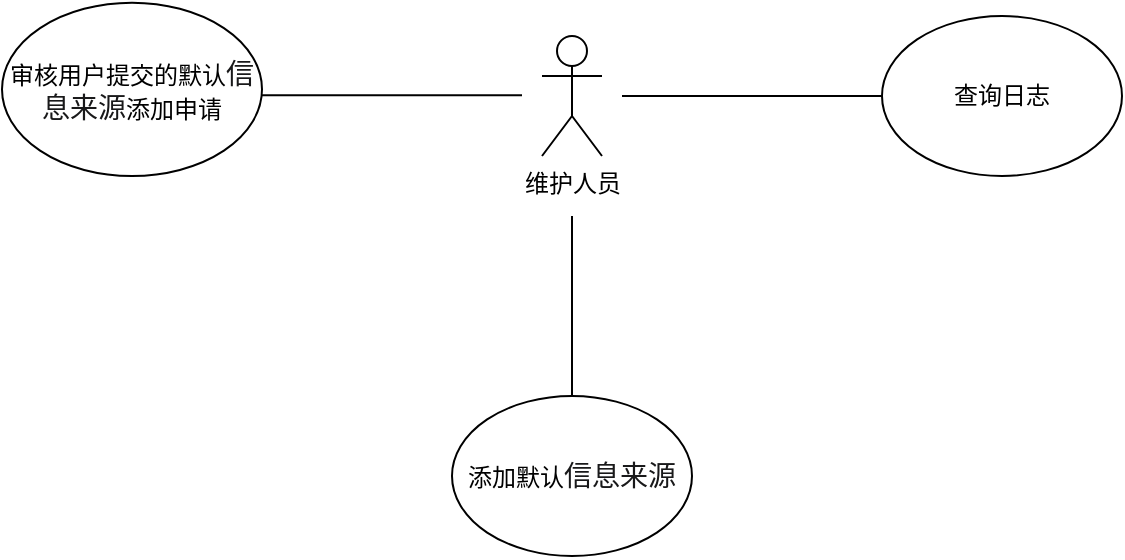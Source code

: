 <mxfile version="26.1.1">
  <diagram name="第 1 页" id="_qG3dIVjds0PGgGjjJAe">
    <mxGraphModel dx="691" dy="426" grid="1" gridSize="10" guides="1" tooltips="1" connect="1" arrows="1" fold="1" page="1" pageScale="1" pageWidth="827" pageHeight="1169" math="0" shadow="0">
      <root>
        <mxCell id="0" />
        <mxCell id="1" parent="0" />
        <mxCell id="ObjnjdijwYlpnPHExUr7-1" value="维护人员" style="shape=umlActor;verticalLabelPosition=bottom;verticalAlign=top;html=1;outlineConnect=0;" vertex="1" parent="1">
          <mxGeometry x="400" y="290" width="30" height="60" as="geometry" />
        </mxCell>
        <mxCell id="ObjnjdijwYlpnPHExUr7-2" value="查询日志" style="ellipse;whiteSpace=wrap;html=1;" vertex="1" parent="1">
          <mxGeometry x="570" y="280" width="120" height="80" as="geometry" />
        </mxCell>
        <mxCell id="ObjnjdijwYlpnPHExUr7-3" value="" style="endArrow=none;html=1;rounded=0;entryX=0;entryY=0.5;entryDx=0;entryDy=0;" edge="1" parent="1" target="ObjnjdijwYlpnPHExUr7-2">
          <mxGeometry width="50" height="50" relative="1" as="geometry">
            <mxPoint x="440" y="320" as="sourcePoint" />
            <mxPoint x="460" y="320" as="targetPoint" />
          </mxGeometry>
        </mxCell>
        <mxCell id="ObjnjdijwYlpnPHExUr7-4" value="添加默认&lt;span style=&quot;color: rgb(25, 25, 26); font-size: 14px;&quot;&gt;信息来源&lt;/span&gt;" style="ellipse;whiteSpace=wrap;html=1;" vertex="1" parent="1">
          <mxGeometry x="355" y="470" width="120" height="80" as="geometry" />
        </mxCell>
        <mxCell id="ObjnjdijwYlpnPHExUr7-5" value="" style="endArrow=none;html=1;rounded=0;exitX=0.5;exitY=0;exitDx=0;exitDy=0;" edge="1" parent="1" source="ObjnjdijwYlpnPHExUr7-4">
          <mxGeometry width="50" height="50" relative="1" as="geometry">
            <mxPoint x="410" y="490" as="sourcePoint" />
            <mxPoint x="415" y="380" as="targetPoint" />
          </mxGeometry>
        </mxCell>
        <mxCell id="ObjnjdijwYlpnPHExUr7-6" value="审核用户提交的默认&lt;span style=&quot;color: rgb(25, 25, 26); font-size: 14px;&quot;&gt;信息来源&lt;/span&gt;添加申请" style="ellipse;whiteSpace=wrap;html=1;" vertex="1" parent="1">
          <mxGeometry x="130" y="273.33" width="130" height="86.67" as="geometry" />
        </mxCell>
        <mxCell id="ObjnjdijwYlpnPHExUr7-7" value="" style="endArrow=none;html=1;rounded=0;entryX=0;entryY=0.5;entryDx=0;entryDy=0;" edge="1" parent="1">
          <mxGeometry width="50" height="50" relative="1" as="geometry">
            <mxPoint x="260" y="319.66" as="sourcePoint" />
            <mxPoint x="390" y="319.66" as="targetPoint" />
          </mxGeometry>
        </mxCell>
      </root>
    </mxGraphModel>
  </diagram>
</mxfile>
